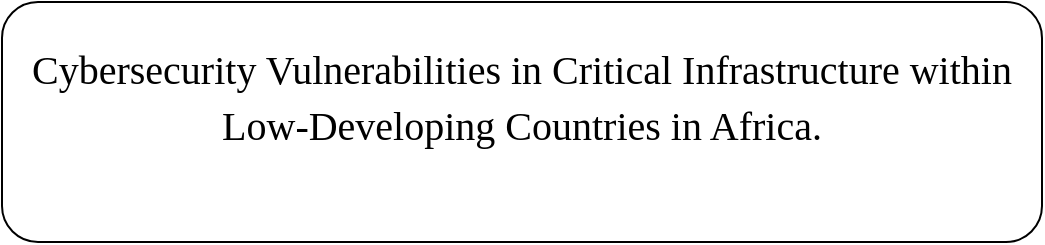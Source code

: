 <mxfile version="24.4.7" type="github">
  <diagram name="Page-1" id="ofCjfKJO8BuFq5yXyWCo">
    <mxGraphModel dx="828" dy="481" grid="1" gridSize="10" guides="1" tooltips="1" connect="1" arrows="1" fold="1" page="1" pageScale="1" pageWidth="850" pageHeight="1100" math="0" shadow="0">
      <root>
        <mxCell id="0" />
        <mxCell id="1" parent="0" />
        <mxCell id="ubxCL5xXY2yEDinQhzXY-1" value="&lt;span style=&quot;font-size: 20px;&quot; id=&quot;docs-internal-guid-d5546918-7fff-56a0-d6ca-5dcf170bf663&quot;&gt;&lt;p style=&quot;line-height: 1.38; margin-top: 0pt; margin-bottom: 0pt; font-size: 20px;&quot; dir=&quot;ltr&quot;&gt;&lt;span style=&quot;font-size: 20px; font-family: &amp;quot;Times New Roman&amp;quot;, serif; background-color: transparent; font-variant-numeric: normal; font-variant-east-asian: normal; font-variant-alternates: normal; font-variant-position: normal; vertical-align: baseline; white-space-collapse: preserve;&quot;&gt;Cybersecurity Vulnerabilities in Critical Infrastructure within Low-Developing Countries in Africa.&lt;/span&gt;&lt;/p&gt;&lt;div style=&quot;font-size: 20px;&quot;&gt;&lt;span style=&quot;font-size: 20px; font-family: &amp;quot;Times New Roman&amp;quot;, serif; background-color: transparent; font-variant-numeric: normal; font-variant-east-asian: normal; font-variant-alternates: normal; font-variant-position: normal; vertical-align: baseline; white-space-collapse: preserve;&quot;&gt;&lt;br style=&quot;font-size: 20px;&quot;&gt;&lt;/span&gt;&lt;/div&gt;&lt;/span&gt;" style="rounded=1;whiteSpace=wrap;html=1;fontSize=20;align=center;" vertex="1" parent="1">
          <mxGeometry x="220" y="180" width="520" height="120" as="geometry" />
        </mxCell>
      </root>
    </mxGraphModel>
  </diagram>
</mxfile>
